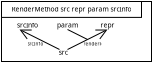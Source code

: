 <?xml version="1.0" encoding="UTF-8"?>
<dia:diagram xmlns:dia="http://www.lysator.liu.se/~alla/dia/">
  <dia:layer name="Hintergrund" visible="true" active="true">
    <dia:group>
      <dia:object type="Standard - Box" version="0" id="O0">
        <dia:attribute name="obj_pos">
          <dia:point val="0.5,-3"/>
        </dia:attribute>
        <dia:attribute name="obj_bb">
          <dia:rectangle val="0.475,-3.025;8.025,0.025"/>
        </dia:attribute>
        <dia:attribute name="elem_corner">
          <dia:point val="0.5,-3"/>
        </dia:attribute>
        <dia:attribute name="elem_width">
          <dia:real val="7.5"/>
        </dia:attribute>
        <dia:attribute name="elem_height">
          <dia:real val="3"/>
        </dia:attribute>
        <dia:attribute name="border_width">
          <dia:real val="0.05"/>
        </dia:attribute>
        <dia:attribute name="show_background">
          <dia:boolean val="true"/>
        </dia:attribute>
      </dia:object>
      <dia:object type="Standard - Text" version="1" id="O1">
        <dia:attribute name="obj_pos">
          <dia:point val="3.365,-0.336"/>
        </dia:attribute>
        <dia:attribute name="obj_bb">
          <dia:rectangle val="3.365,-0.651;3.86,-0.256"/>
        </dia:attribute>
        <dia:attribute name="text">
          <dia:composite type="text">
            <dia:attribute name="string">
              <dia:string>#src#</dia:string>
            </dia:attribute>
            <dia:attribute name="font">
              <dia:font family="sans" style="0" name="Helvetica"/>
            </dia:attribute>
            <dia:attribute name="height">
              <dia:real val="0.423"/>
            </dia:attribute>
            <dia:attribute name="pos">
              <dia:point val="3.365,-0.336"/>
            </dia:attribute>
            <dia:attribute name="color">
              <dia:color val="#000000"/>
            </dia:attribute>
            <dia:attribute name="alignment">
              <dia:enum val="0"/>
            </dia:attribute>
          </dia:composite>
        </dia:attribute>
        <dia:attribute name="valign">
          <dia:enum val="3"/>
        </dia:attribute>
      </dia:object>
      <dia:object type="Standard - Line" version="0" id="O2">
        <dia:attribute name="obj_pos">
          <dia:point val="3.4,-0.6"/>
        </dia:attribute>
        <dia:attribute name="obj_bb">
          <dia:rectangle val="1.35,-1.635;3.434,-0.566"/>
        </dia:attribute>
        <dia:attribute name="conn_endpoints">
          <dia:point val="3.4,-0.6"/>
          <dia:point val="1.4,-1.6"/>
        </dia:attribute>
        <dia:attribute name="numcp">
          <dia:int val="1"/>
        </dia:attribute>
        <dia:attribute name="line_width">
          <dia:real val="0.05"/>
        </dia:attribute>
        <dia:attribute name="end_arrow">
          <dia:enum val="1"/>
        </dia:attribute>
        <dia:attribute name="end_arrow_length">
          <dia:real val="0.5"/>
        </dia:attribute>
        <dia:attribute name="end_arrow_width">
          <dia:real val="0.5"/>
        </dia:attribute>
      </dia:object>
      <dia:object type="Standard - Text" version="1" id="O3">
        <dia:attribute name="obj_pos">
          <dia:point val="2.2,-0.8"/>
        </dia:attribute>
        <dia:attribute name="obj_bb">
          <dia:rectangle val="1.821,-1.01;2.579,-0.745"/>
        </dia:attribute>
        <dia:attribute name="text">
          <dia:composite type="text">
            <dia:attribute name="string">
              <dia:string>#srcInfo#</dia:string>
            </dia:attribute>
            <dia:attribute name="font">
              <dia:font family="sans" style="0" name="Helvetica"/>
            </dia:attribute>
            <dia:attribute name="height">
              <dia:real val="0.282"/>
            </dia:attribute>
            <dia:attribute name="pos">
              <dia:point val="2.2,-0.8"/>
            </dia:attribute>
            <dia:attribute name="color">
              <dia:color val="#000000"/>
            </dia:attribute>
            <dia:attribute name="alignment">
              <dia:enum val="1"/>
            </dia:attribute>
          </dia:composite>
        </dia:attribute>
        <dia:attribute name="valign">
          <dia:enum val="3"/>
        </dia:attribute>
      </dia:object>
      <dia:object type="Standard - Text" version="1" id="O4">
        <dia:attribute name="obj_pos">
          <dia:point val="1.8,-1.6"/>
        </dia:attribute>
        <dia:attribute name="obj_bb">
          <dia:rectangle val="1.231,-1.995;2.369,-1.6"/>
        </dia:attribute>
        <dia:attribute name="text">
          <dia:composite type="text">
            <dia:attribute name="string">
              <dia:string>#srcInfo#</dia:string>
            </dia:attribute>
            <dia:attribute name="font">
              <dia:font family="sans" style="0" name="Helvetica"/>
            </dia:attribute>
            <dia:attribute name="height">
              <dia:real val="0.423"/>
            </dia:attribute>
            <dia:attribute name="pos">
              <dia:point val="1.8,-1.68"/>
            </dia:attribute>
            <dia:attribute name="color">
              <dia:color val="#000000"/>
            </dia:attribute>
            <dia:attribute name="alignment">
              <dia:enum val="1"/>
            </dia:attribute>
          </dia:composite>
        </dia:attribute>
        <dia:attribute name="valign">
          <dia:enum val="1"/>
        </dia:attribute>
      </dia:object>
      <dia:object type="Standard - Line" version="0" id="O5">
        <dia:attribute name="obj_pos">
          <dia:point val="3.8,-0.6"/>
        </dia:attribute>
        <dia:attribute name="obj_bb">
          <dia:rectangle val="3.766,-1.635;5.85,-0.566"/>
        </dia:attribute>
        <dia:attribute name="conn_endpoints">
          <dia:point val="3.8,-0.6"/>
          <dia:point val="5.8,-1.6"/>
        </dia:attribute>
        <dia:attribute name="numcp">
          <dia:int val="1"/>
        </dia:attribute>
        <dia:attribute name="line_width">
          <dia:real val="0.05"/>
        </dia:attribute>
        <dia:attribute name="end_arrow">
          <dia:enum val="1"/>
        </dia:attribute>
        <dia:attribute name="end_arrow_length">
          <dia:real val="0.5"/>
        </dia:attribute>
        <dia:attribute name="end_arrow_width">
          <dia:real val="0.5"/>
        </dia:attribute>
      </dia:object>
      <dia:object type="Standard - Line" version="0" id="O6">
        <dia:attribute name="obj_pos">
          <dia:point val="3.8,-1.6"/>
        </dia:attribute>
        <dia:attribute name="obj_bb">
          <dia:rectangle val="3.766,-1.634;4.834,-1.066"/>
        </dia:attribute>
        <dia:attribute name="conn_endpoints">
          <dia:point val="3.8,-1.6"/>
          <dia:point val="4.8,-1.1"/>
        </dia:attribute>
        <dia:attribute name="numcp">
          <dia:int val="1"/>
        </dia:attribute>
        <dia:attribute name="line_width">
          <dia:real val="0.05"/>
        </dia:attribute>
        <dia:connections>
          <dia:connection handle="1" to="O5" connection="0"/>
        </dia:connections>
      </dia:object>
      <dia:object type="Standard - Text" version="1" id="O7">
        <dia:attribute name="obj_pos">
          <dia:point val="3.8,-1.6"/>
        </dia:attribute>
        <dia:attribute name="obj_bb">
          <dia:rectangle val="3.25,-1.995;4.35,-1.6"/>
        </dia:attribute>
        <dia:attribute name="text">
          <dia:composite type="text">
            <dia:attribute name="string">
              <dia:string>#param#</dia:string>
            </dia:attribute>
            <dia:attribute name="font">
              <dia:font family="sans" style="0" name="Helvetica"/>
            </dia:attribute>
            <dia:attribute name="height">
              <dia:real val="0.423"/>
            </dia:attribute>
            <dia:attribute name="pos">
              <dia:point val="3.8,-1.68"/>
            </dia:attribute>
            <dia:attribute name="color">
              <dia:color val="#000000"/>
            </dia:attribute>
            <dia:attribute name="alignment">
              <dia:enum val="1"/>
            </dia:attribute>
          </dia:composite>
        </dia:attribute>
        <dia:attribute name="valign">
          <dia:enum val="1"/>
        </dia:attribute>
      </dia:object>
      <dia:object type="Standard - Text" version="1" id="O8">
        <dia:attribute name="obj_pos">
          <dia:point val="5.8,-1.6"/>
        </dia:attribute>
        <dia:attribute name="obj_bb">
          <dia:rectangle val="5.452,-1.995;6.148,-1.6"/>
        </dia:attribute>
        <dia:attribute name="text">
          <dia:composite type="text">
            <dia:attribute name="string">
              <dia:string>#repr#</dia:string>
            </dia:attribute>
            <dia:attribute name="font">
              <dia:font family="sans" style="0" name="Helvetica"/>
            </dia:attribute>
            <dia:attribute name="height">
              <dia:real val="0.423"/>
            </dia:attribute>
            <dia:attribute name="pos">
              <dia:point val="5.8,-1.68"/>
            </dia:attribute>
            <dia:attribute name="color">
              <dia:color val="#000000"/>
            </dia:attribute>
            <dia:attribute name="alignment">
              <dia:enum val="1"/>
            </dia:attribute>
          </dia:composite>
        </dia:attribute>
        <dia:attribute name="valign">
          <dia:enum val="1"/>
        </dia:attribute>
      </dia:object>
      <dia:object type="Standard - Text" version="1" id="O9">
        <dia:attribute name="obj_pos">
          <dia:point val="4.6,-0.8"/>
        </dia:attribute>
        <dia:attribute name="obj_bb">
          <dia:rectangle val="4.6,-1.01;5.475,-0.745"/>
        </dia:attribute>
        <dia:attribute name="text">
          <dia:composite type="text">
            <dia:attribute name="string">
              <dia:string>#renderF#</dia:string>
            </dia:attribute>
            <dia:attribute name="font">
              <dia:font family="sans" style="0" name="Helvetica"/>
            </dia:attribute>
            <dia:attribute name="height">
              <dia:real val="0.282"/>
            </dia:attribute>
            <dia:attribute name="pos">
              <dia:point val="4.6,-0.8"/>
            </dia:attribute>
            <dia:attribute name="color">
              <dia:color val="#000000"/>
            </dia:attribute>
            <dia:attribute name="alignment">
              <dia:enum val="0"/>
            </dia:attribute>
          </dia:composite>
        </dia:attribute>
        <dia:attribute name="valign">
          <dia:enum val="3"/>
        </dia:attribute>
      </dia:object>
      <dia:group>
        <dia:object type="Standard - Box" version="0" id="O10">
          <dia:attribute name="obj_pos">
            <dia:point val="0.5,-3"/>
          </dia:attribute>
          <dia:attribute name="obj_bb">
            <dia:rectangle val="0.475,-3.025;7.525,-2.18"/>
          </dia:attribute>
          <dia:attribute name="elem_corner">
            <dia:point val="0.5,-3"/>
          </dia:attribute>
          <dia:attribute name="elem_width">
            <dia:real val="7"/>
          </dia:attribute>
          <dia:attribute name="elem_height">
            <dia:real val="0.795"/>
          </dia:attribute>
          <dia:attribute name="border_width">
            <dia:real val="0.05"/>
          </dia:attribute>
          <dia:attribute name="show_background">
            <dia:boolean val="true"/>
          </dia:attribute>
        </dia:object>
        <dia:object type="Standard - Text" version="1" id="O11">
          <dia:attribute name="obj_pos">
            <dia:point val="1,-2.5"/>
          </dia:attribute>
          <dia:attribute name="obj_bb">
            <dia:rectangle val="1,-2.815;7.332,-2.42"/>
          </dia:attribute>
          <dia:attribute name="text">
            <dia:composite type="text">
              <dia:attribute name="string">
                <dia:string>#RenderMethod src repr param srcInfo#</dia:string>
              </dia:attribute>
              <dia:attribute name="font">
                <dia:font family="sans" style="0" name="Helvetica"/>
              </dia:attribute>
              <dia:attribute name="height">
                <dia:real val="0.423"/>
              </dia:attribute>
              <dia:attribute name="pos">
                <dia:point val="1,-2.5"/>
              </dia:attribute>
              <dia:attribute name="color">
                <dia:color val="#000000"/>
              </dia:attribute>
              <dia:attribute name="alignment">
                <dia:enum val="0"/>
              </dia:attribute>
            </dia:composite>
          </dia:attribute>
          <dia:attribute name="valign">
            <dia:enum val="3"/>
          </dia:attribute>
        </dia:object>
      </dia:group>
    </dia:group>
  </dia:layer>
</dia:diagram>
